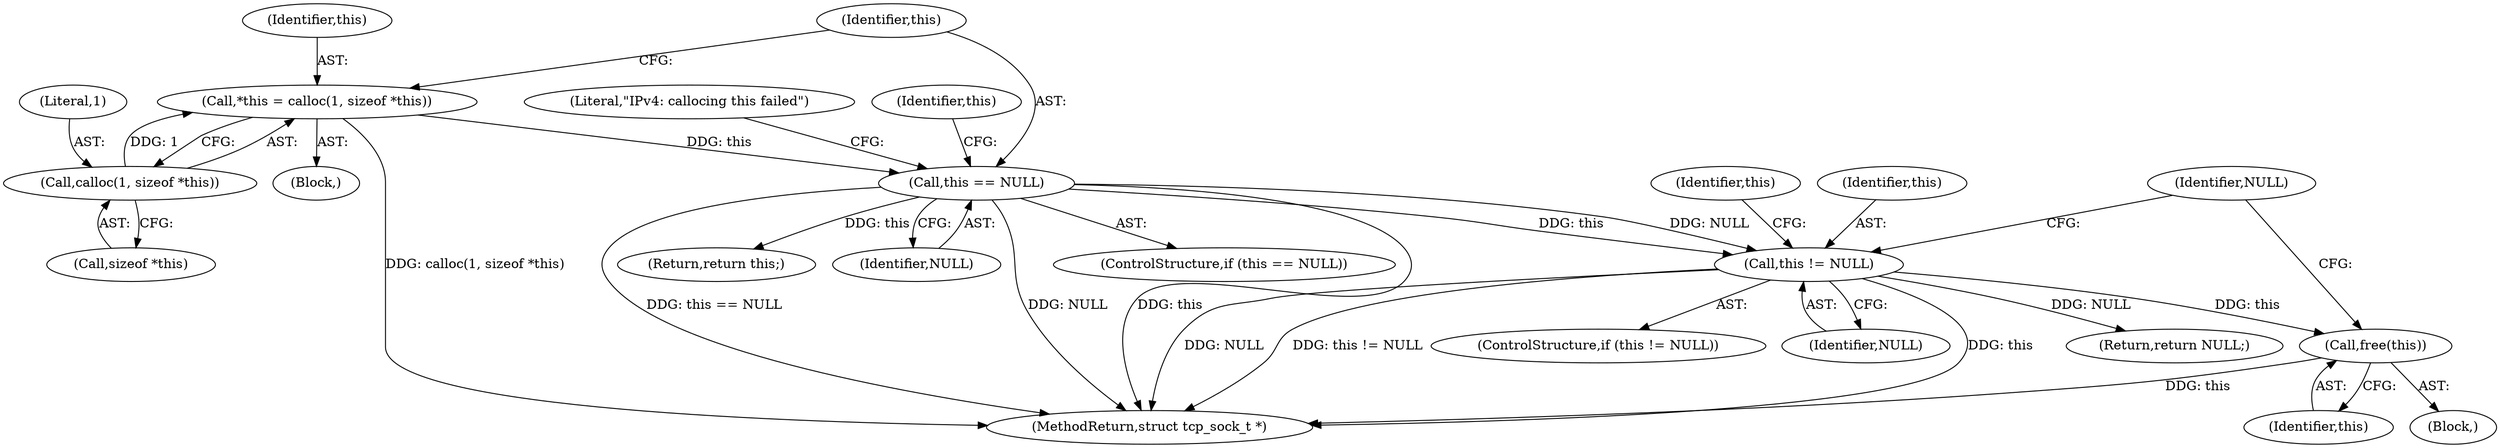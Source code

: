 digraph "0_ippusbxd_46844402bca7a38fc224483ba6f0a93c4613203f_1@API" {
"1000228" [label="(Call,free(this))"];
"1000212" [label="(Call,this != NULL)"];
"1000116" [label="(Call,this == NULL)"];
"1000108" [label="(Call,*this = calloc(1, sizeof *this))"];
"1000110" [label="(Call,calloc(1, sizeof *this))"];
"1000232" [label="(MethodReturn,struct tcp_sock_t *)"];
"1000230" [label="(Return,return NULL;)"];
"1000109" [label="(Identifier,this)"];
"1000112" [label="(Call,sizeof *this)"];
"1000115" [label="(ControlStructure,if (this == NULL))"];
"1000116" [label="(Call,this == NULL)"];
"1000110" [label="(Call,calloc(1, sizeof *this))"];
"1000213" [label="(Identifier,this)"];
"1000118" [label="(Identifier,NULL)"];
"1000111" [label="(Literal,1)"];
"1000121" [label="(Literal,\"IPv4: callocing this failed\")"];
"1000228" [label="(Call,free(this))"];
"1000212" [label="(Call,this != NULL)"];
"1000117" [label="(Identifier,this)"];
"1000211" [label="(ControlStructure,if (this != NULL))"];
"1000231" [label="(Identifier,NULL)"];
"1000214" [label="(Identifier,NULL)"];
"1000219" [label="(Identifier,this)"];
"1000229" [label="(Identifier,this)"];
"1000215" [label="(Block,)"];
"1000106" [label="(Block,)"];
"1000125" [label="(Identifier,this)"];
"1000208" [label="(Return,return this;)"];
"1000108" [label="(Call,*this = calloc(1, sizeof *this))"];
"1000228" -> "1000215"  [label="AST: "];
"1000228" -> "1000229"  [label="CFG: "];
"1000229" -> "1000228"  [label="AST: "];
"1000231" -> "1000228"  [label="CFG: "];
"1000228" -> "1000232"  [label="DDG: this"];
"1000212" -> "1000228"  [label="DDG: this"];
"1000212" -> "1000211"  [label="AST: "];
"1000212" -> "1000214"  [label="CFG: "];
"1000213" -> "1000212"  [label="AST: "];
"1000214" -> "1000212"  [label="AST: "];
"1000219" -> "1000212"  [label="CFG: "];
"1000231" -> "1000212"  [label="CFG: "];
"1000212" -> "1000232"  [label="DDG: NULL"];
"1000212" -> "1000232"  [label="DDG: this != NULL"];
"1000212" -> "1000232"  [label="DDG: this"];
"1000116" -> "1000212"  [label="DDG: this"];
"1000116" -> "1000212"  [label="DDG: NULL"];
"1000212" -> "1000230"  [label="DDG: NULL"];
"1000116" -> "1000115"  [label="AST: "];
"1000116" -> "1000118"  [label="CFG: "];
"1000117" -> "1000116"  [label="AST: "];
"1000118" -> "1000116"  [label="AST: "];
"1000121" -> "1000116"  [label="CFG: "];
"1000125" -> "1000116"  [label="CFG: "];
"1000116" -> "1000232"  [label="DDG: NULL"];
"1000116" -> "1000232"  [label="DDG: this"];
"1000116" -> "1000232"  [label="DDG: this == NULL"];
"1000108" -> "1000116"  [label="DDG: this"];
"1000116" -> "1000208"  [label="DDG: this"];
"1000108" -> "1000106"  [label="AST: "];
"1000108" -> "1000110"  [label="CFG: "];
"1000109" -> "1000108"  [label="AST: "];
"1000110" -> "1000108"  [label="AST: "];
"1000117" -> "1000108"  [label="CFG: "];
"1000108" -> "1000232"  [label="DDG: calloc(1, sizeof *this)"];
"1000110" -> "1000108"  [label="DDG: 1"];
"1000110" -> "1000112"  [label="CFG: "];
"1000111" -> "1000110"  [label="AST: "];
"1000112" -> "1000110"  [label="AST: "];
}
